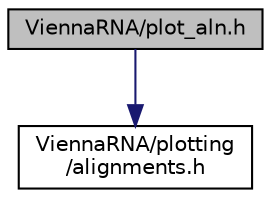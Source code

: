 digraph "ViennaRNA/plot_aln.h"
{
 // INTERACTIVE_SVG=YES
 // LATEX_PDF_SIZE
  bgcolor="transparent";
  edge [fontname="Helvetica",fontsize="10",labelfontname="Helvetica",labelfontsize="10"];
  node [fontname="Helvetica",fontsize="10",shape=record];
  Node0 [label="ViennaRNA/plot_aln.h",height=0.2,width=0.4,color="black", fillcolor="grey75", style="filled", fontcolor="black",tooltip="Use ViennaRNA/plotting/alignments.h instead."];
  Node0 -> Node1 [color="midnightblue",fontsize="10",style="solid",fontname="Helvetica"];
  Node1 [label="ViennaRNA/plotting\l/alignments.h",height=0.2,width=0.4,color="black",URL="$plotting_2alignments_8h.html",tooltip="Various functions for plotting Sequence / Structure Alignments."];
}
